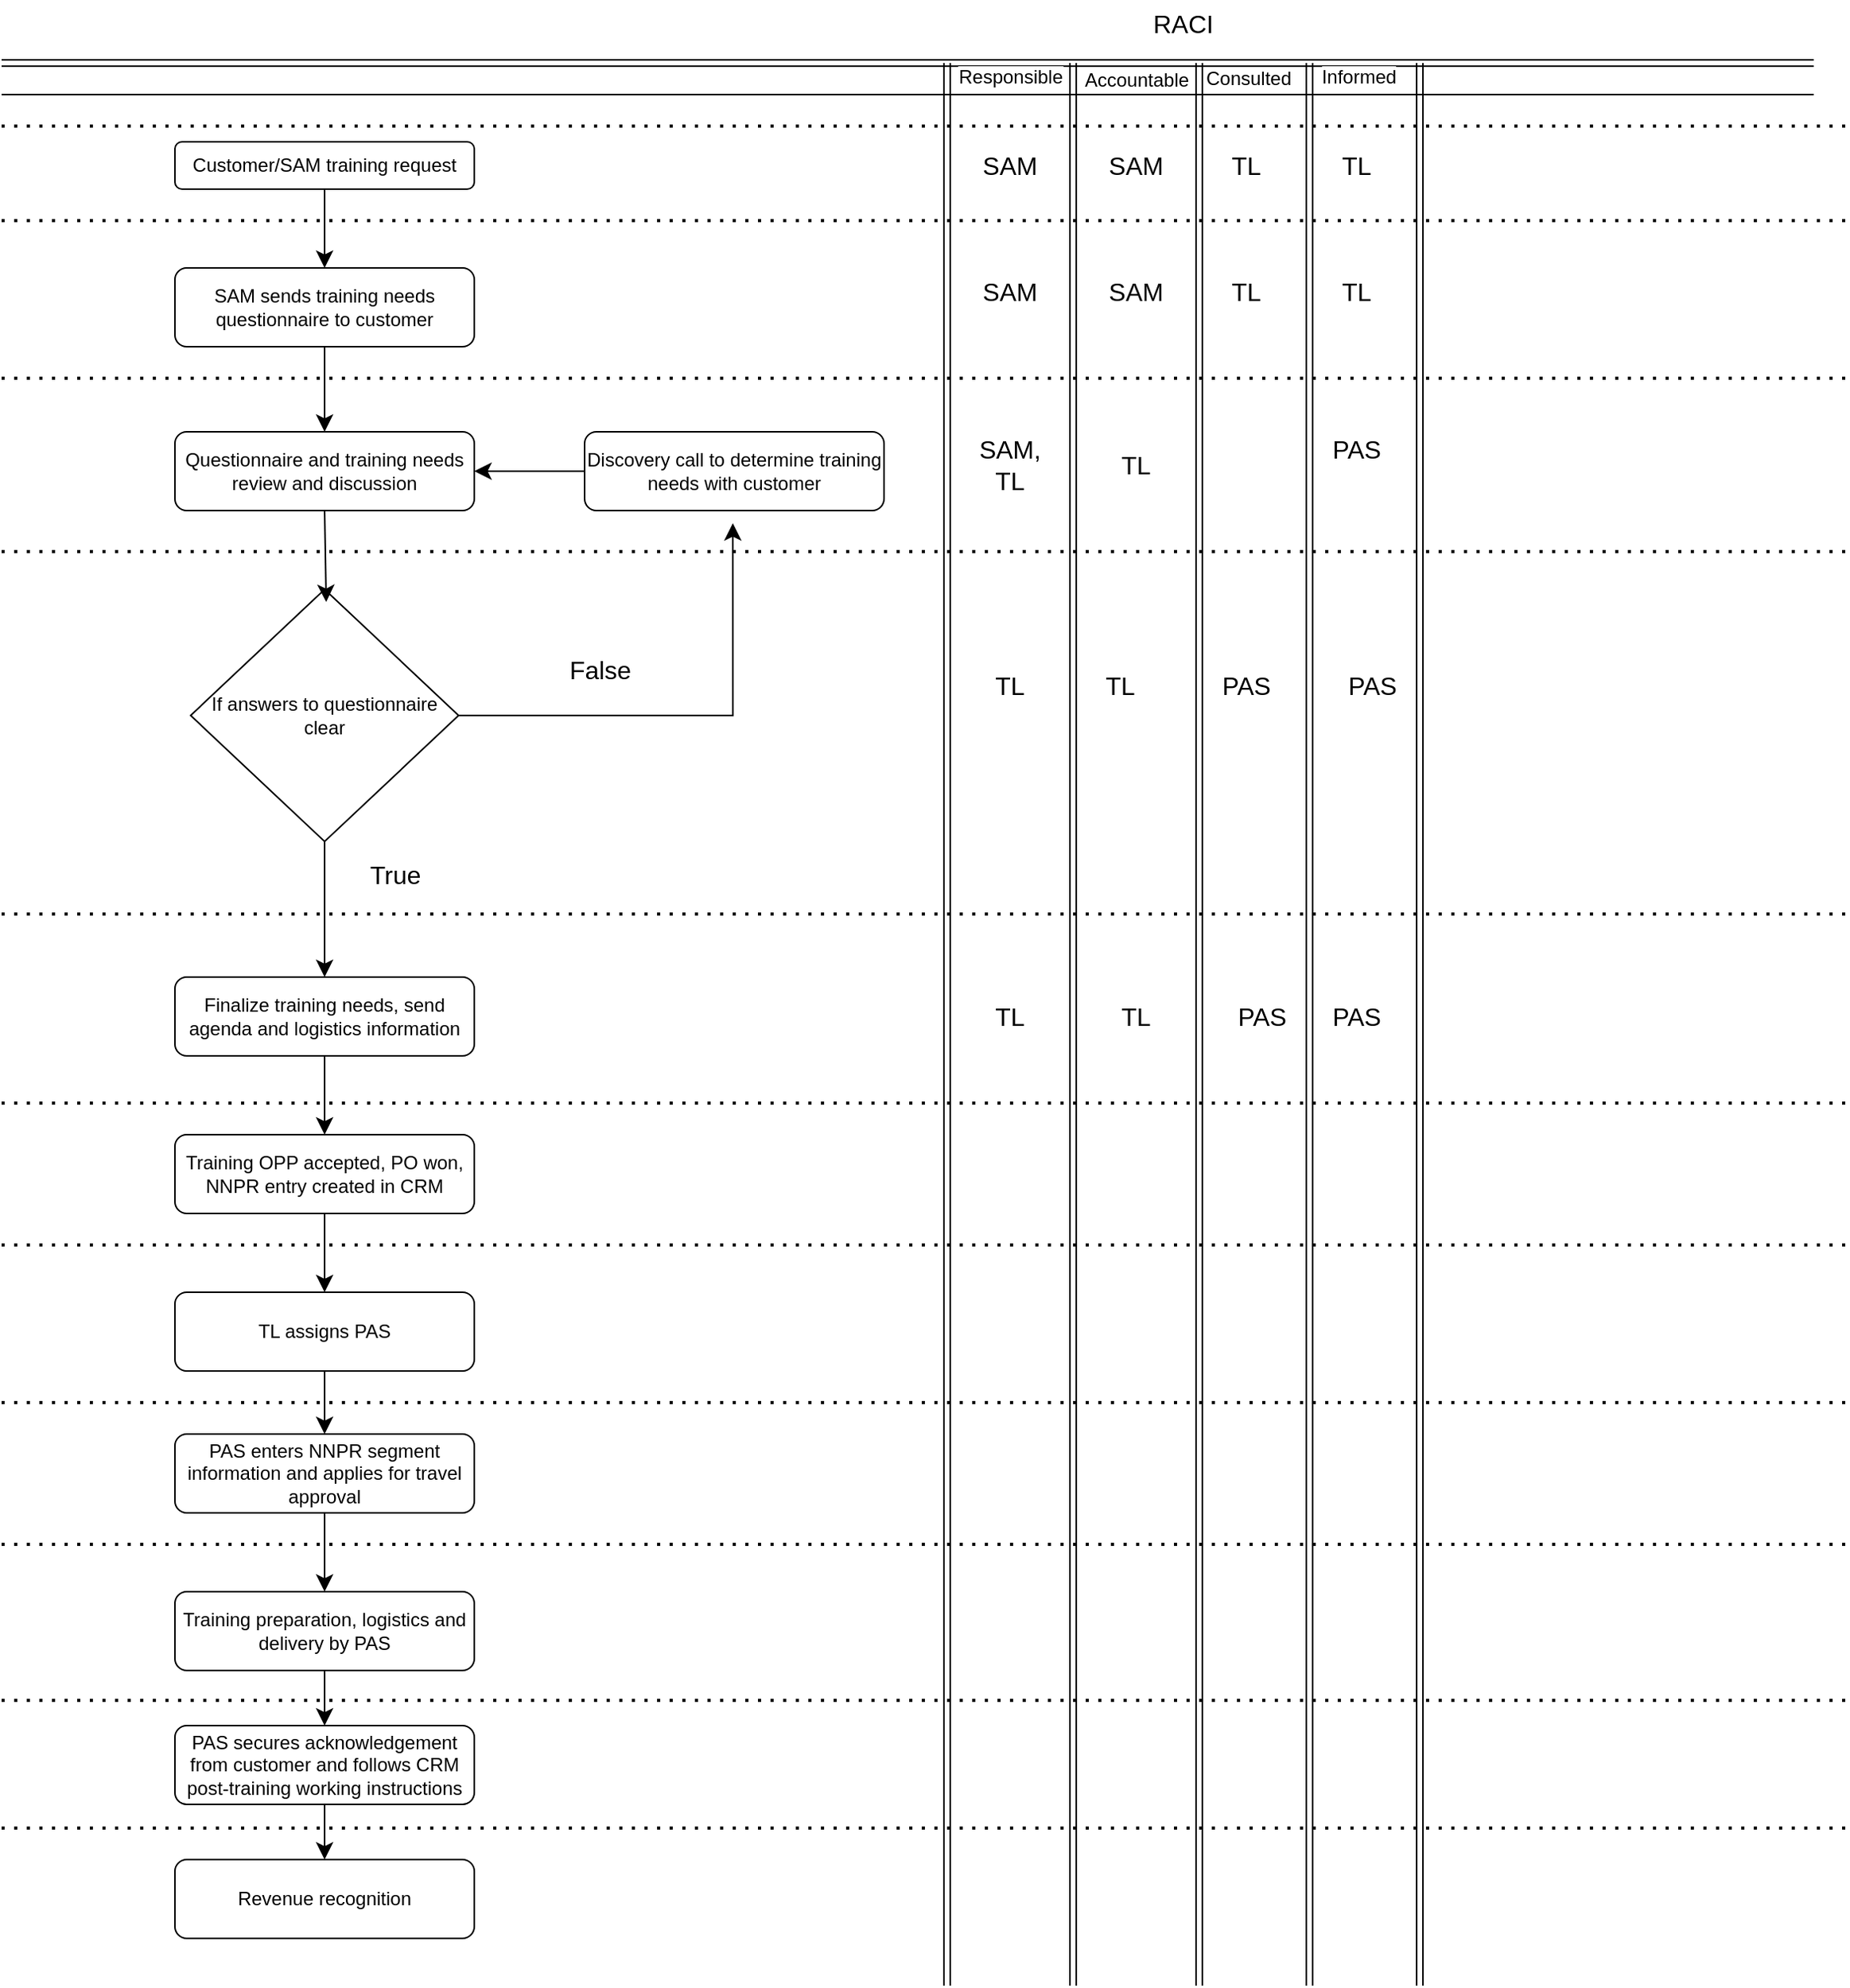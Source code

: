 <mxfile version="28.2.8">
  <diagram name="Page-1" id="Iok2QuRzbq-jj-xIFoYR">
    <mxGraphModel dx="2225" dy="803" grid="1" gridSize="10" guides="1" tooltips="1" connect="1" arrows="1" fold="1" page="1" pageScale="1" pageWidth="850" pageHeight="1100" math="0" shadow="0">
      <root>
        <mxCell id="0" />
        <mxCell id="1" parent="0" />
        <mxCell id="pzfVC9VM8FYr7gVDMRTt-37" value="" style="edgeStyle=none;curved=1;rounded=0;orthogonalLoop=1;jettySize=auto;html=1;fontSize=12;startSize=8;endSize=8;entryX=0.5;entryY=0;entryDx=0;entryDy=0;" edge="1" parent="1" source="0Sv_x03-M9tLxZnkzReq-1" target="pzfVC9VM8FYr7gVDMRTt-15">
          <mxGeometry relative="1" as="geometry" />
        </mxCell>
        <mxCell id="0Sv_x03-M9tLxZnkzReq-1" value="Customer/SAM training request" style="rounded=1;whiteSpace=wrap;html=1;" parent="1" vertex="1">
          <mxGeometry x="110" y="110" width="190" height="30" as="geometry" />
        </mxCell>
        <mxCell id="0Sv_x03-M9tLxZnkzReq-2" value="" style="endArrow=none;html=1;rounded=0;fontSize=12;startSize=8;endSize=8;curved=1;" parent="1" edge="1">
          <mxGeometry width="50" height="50" relative="1" as="geometry">
            <mxPoint y="80" as="sourcePoint" />
            <mxPoint x="1150" y="80" as="targetPoint" />
          </mxGeometry>
        </mxCell>
        <mxCell id="0Sv_x03-M9tLxZnkzReq-3" value="" style="shape=link;html=1;rounded=0;fontSize=12;startSize=8;endSize=8;curved=1;" parent="1" edge="1">
          <mxGeometry width="100" relative="1" as="geometry">
            <mxPoint y="60" as="sourcePoint" />
            <mxPoint x="1150" y="60" as="targetPoint" />
          </mxGeometry>
        </mxCell>
        <mxCell id="pzfVC9VM8FYr7gVDMRTt-6" value="Responsible" style="edgeLabel;html=1;align=center;verticalAlign=middle;resizable=0;points=[];fontSize=12;" vertex="1" connectable="0" parent="0Sv_x03-M9tLxZnkzReq-3">
          <mxGeometry x="0.555" y="-9" relative="1" as="geometry">
            <mxPoint x="-254" as="offset" />
          </mxGeometry>
        </mxCell>
        <mxCell id="pzfVC9VM8FYr7gVDMRTt-7" value="Accountable" style="edgeLabel;html=1;align=center;verticalAlign=middle;resizable=0;points=[];fontSize=12;" vertex="1" connectable="0" parent="0Sv_x03-M9tLxZnkzReq-3">
          <mxGeometry x="0.645" y="-11" relative="1" as="geometry">
            <mxPoint x="-226" as="offset" />
          </mxGeometry>
        </mxCell>
        <mxCell id="pzfVC9VM8FYr7gVDMRTt-9" value="Consulted" style="edgeLabel;html=1;align=center;verticalAlign=middle;resizable=0;points=[];fontSize=12;" vertex="1" connectable="0" parent="0Sv_x03-M9tLxZnkzReq-3">
          <mxGeometry x="0.737" y="-11" relative="1" as="geometry">
            <mxPoint x="-208" y="-1" as="offset" />
          </mxGeometry>
        </mxCell>
        <mxCell id="pzfVC9VM8FYr7gVDMRTt-12" value="Informed" style="edgeLabel;html=1;align=center;verticalAlign=middle;resizable=0;points=[];fontSize=12;" vertex="1" connectable="0" parent="0Sv_x03-M9tLxZnkzReq-3">
          <mxGeometry x="0.497" y="-9" relative="1" as="geometry">
            <mxPoint as="offset" />
          </mxGeometry>
        </mxCell>
        <mxCell id="pzfVC9VM8FYr7gVDMRTt-1" value="" style="shape=link;html=1;rounded=0;fontSize=12;startSize=8;endSize=8;curved=1;" edge="1" parent="1">
          <mxGeometry width="100" relative="1" as="geometry">
            <mxPoint x="600" y="60" as="sourcePoint" />
            <mxPoint x="600" y="1280" as="targetPoint" />
          </mxGeometry>
        </mxCell>
        <mxCell id="pzfVC9VM8FYr7gVDMRTt-2" value="" style="shape=link;html=1;rounded=0;fontSize=12;startSize=8;endSize=8;curved=1;" edge="1" parent="1">
          <mxGeometry width="100" relative="1" as="geometry">
            <mxPoint x="680" y="60" as="sourcePoint" />
            <mxPoint x="680" y="1280" as="targetPoint" />
          </mxGeometry>
        </mxCell>
        <mxCell id="pzfVC9VM8FYr7gVDMRTt-3" value="" style="shape=link;html=1;rounded=0;fontSize=12;startSize=8;endSize=8;curved=1;" edge="1" parent="1">
          <mxGeometry width="100" relative="1" as="geometry">
            <mxPoint x="760" y="60" as="sourcePoint" />
            <mxPoint x="760" y="1280" as="targetPoint" />
          </mxGeometry>
        </mxCell>
        <mxCell id="pzfVC9VM8FYr7gVDMRTt-4" value="" style="shape=link;html=1;rounded=0;fontSize=12;startSize=8;endSize=8;curved=1;" edge="1" parent="1">
          <mxGeometry width="100" relative="1" as="geometry">
            <mxPoint x="830" y="60" as="sourcePoint" />
            <mxPoint x="830" y="1280" as="targetPoint" />
          </mxGeometry>
        </mxCell>
        <mxCell id="pzfVC9VM8FYr7gVDMRTt-5" value="" style="shape=link;html=1;rounded=0;fontSize=12;startSize=8;endSize=8;curved=1;" edge="1" parent="1">
          <mxGeometry width="100" relative="1" as="geometry">
            <mxPoint x="900" y="60" as="sourcePoint" />
            <mxPoint x="900" y="1280" as="targetPoint" />
          </mxGeometry>
        </mxCell>
        <mxCell id="pzfVC9VM8FYr7gVDMRTt-13" value="RACI" style="text;html=1;whiteSpace=wrap;strokeColor=none;fillColor=none;align=center;verticalAlign=middle;rounded=0;fontSize=16;" vertex="1" parent="1">
          <mxGeometry x="720" y="20" width="60" height="30" as="geometry" />
        </mxCell>
        <mxCell id="pzfVC9VM8FYr7gVDMRTt-39" value="" style="edgeStyle=none;curved=1;rounded=0;orthogonalLoop=1;jettySize=auto;html=1;fontSize=12;startSize=8;endSize=8;entryX=0.5;entryY=0;entryDx=0;entryDy=0;" edge="1" parent="1" source="pzfVC9VM8FYr7gVDMRTt-15" target="pzfVC9VM8FYr7gVDMRTt-16">
          <mxGeometry relative="1" as="geometry" />
        </mxCell>
        <mxCell id="pzfVC9VM8FYr7gVDMRTt-15" value="SAM sends training needs questionnaire to customer" style="rounded=1;whiteSpace=wrap;html=1;" vertex="1" parent="1">
          <mxGeometry x="110" y="190" width="190" height="50" as="geometry" />
        </mxCell>
        <mxCell id="pzfVC9VM8FYr7gVDMRTt-16" value="Questionnaire and training needs review and discussion" style="rounded=1;whiteSpace=wrap;html=1;" vertex="1" parent="1">
          <mxGeometry x="110" y="294" width="190" height="50" as="geometry" />
        </mxCell>
        <mxCell id="pzfVC9VM8FYr7gVDMRTt-47" value="" style="edgeStyle=none;curved=1;rounded=0;orthogonalLoop=1;jettySize=auto;html=1;fontSize=12;startSize=8;endSize=8;" edge="1" parent="1" source="pzfVC9VM8FYr7gVDMRTt-17" target="pzfVC9VM8FYr7gVDMRTt-26">
          <mxGeometry relative="1" as="geometry" />
        </mxCell>
        <mxCell id="pzfVC9VM8FYr7gVDMRTt-17" value="If answers to questionnaire clear" style="rhombus;whiteSpace=wrap;html=1;" vertex="1" parent="1">
          <mxGeometry x="120" y="394" width="170" height="160" as="geometry" />
        </mxCell>
        <mxCell id="pzfVC9VM8FYr7gVDMRTt-41" value="" style="edgeStyle=none;curved=1;rounded=0;orthogonalLoop=1;jettySize=auto;html=1;fontSize=12;startSize=8;endSize=8;" edge="1" parent="1" source="pzfVC9VM8FYr7gVDMRTt-19" target="pzfVC9VM8FYr7gVDMRTt-16">
          <mxGeometry relative="1" as="geometry" />
        </mxCell>
        <mxCell id="pzfVC9VM8FYr7gVDMRTt-19" value="Discovery call to determine training needs with customer" style="rounded=1;whiteSpace=wrap;html=1;" vertex="1" parent="1">
          <mxGeometry x="370" y="294" width="190" height="50" as="geometry" />
        </mxCell>
        <mxCell id="pzfVC9VM8FYr7gVDMRTt-24" value="" style="edgeStyle=segmentEdgeStyle;endArrow=classic;html=1;curved=0;rounded=0;endSize=8;startSize=8;fontSize=12;exitX=1;exitY=0.5;exitDx=0;exitDy=0;entryX=0.495;entryY=1.16;entryDx=0;entryDy=0;entryPerimeter=0;" edge="1" parent="1" source="pzfVC9VM8FYr7gVDMRTt-17" target="pzfVC9VM8FYr7gVDMRTt-19">
          <mxGeometry width="50" height="50" relative="1" as="geometry">
            <mxPoint x="270" y="310" as="sourcePoint" />
            <mxPoint x="320" y="260" as="targetPoint" />
          </mxGeometry>
        </mxCell>
        <mxCell id="pzfVC9VM8FYr7gVDMRTt-25" value="False" style="text;html=1;whiteSpace=wrap;strokeColor=none;fillColor=none;align=center;verticalAlign=middle;rounded=0;fontSize=16;" vertex="1" parent="1">
          <mxGeometry x="350" y="430" width="60" height="30" as="geometry" />
        </mxCell>
        <mxCell id="pzfVC9VM8FYr7gVDMRTt-49" value="" style="edgeStyle=none;curved=1;rounded=0;orthogonalLoop=1;jettySize=auto;html=1;fontSize=12;startSize=8;endSize=8;entryX=0.5;entryY=0;entryDx=0;entryDy=0;" edge="1" parent="1" source="pzfVC9VM8FYr7gVDMRTt-26" target="pzfVC9VM8FYr7gVDMRTt-27">
          <mxGeometry relative="1" as="geometry" />
        </mxCell>
        <mxCell id="pzfVC9VM8FYr7gVDMRTt-26" value="Finalize training needs, send agenda and logistics information" style="rounded=1;whiteSpace=wrap;html=1;" vertex="1" parent="1">
          <mxGeometry x="110" y="640" width="190" height="50" as="geometry" />
        </mxCell>
        <mxCell id="pzfVC9VM8FYr7gVDMRTt-51" value="" style="edgeStyle=none;curved=1;rounded=0;orthogonalLoop=1;jettySize=auto;html=1;fontSize=12;startSize=8;endSize=8;entryX=0.5;entryY=0;entryDx=0;entryDy=0;" edge="1" parent="1" source="pzfVC9VM8FYr7gVDMRTt-27" target="pzfVC9VM8FYr7gVDMRTt-28">
          <mxGeometry relative="1" as="geometry" />
        </mxCell>
        <mxCell id="pzfVC9VM8FYr7gVDMRTt-27" value="Training OPP accepted, PO won, NNPR entry created in CRM" style="rounded=1;whiteSpace=wrap;html=1;" vertex="1" parent="1">
          <mxGeometry x="110" y="740" width="190" height="50" as="geometry" />
        </mxCell>
        <mxCell id="pzfVC9VM8FYr7gVDMRTt-53" value="" style="edgeStyle=none;curved=1;rounded=0;orthogonalLoop=1;jettySize=auto;html=1;fontSize=12;startSize=8;endSize=8;" edge="1" parent="1" source="pzfVC9VM8FYr7gVDMRTt-28" target="pzfVC9VM8FYr7gVDMRTt-33">
          <mxGeometry relative="1" as="geometry" />
        </mxCell>
        <mxCell id="pzfVC9VM8FYr7gVDMRTt-28" value="TL assigns PAS" style="rounded=1;whiteSpace=wrap;html=1;" vertex="1" parent="1">
          <mxGeometry x="110" y="840" width="190" height="50" as="geometry" />
        </mxCell>
        <mxCell id="pzfVC9VM8FYr7gVDMRTt-56" value="" style="edgeStyle=none;curved=1;rounded=0;orthogonalLoop=1;jettySize=auto;html=1;fontSize=12;startSize=8;endSize=8;entryX=0.5;entryY=0;entryDx=0;entryDy=0;" edge="1" parent="1" source="pzfVC9VM8FYr7gVDMRTt-29" target="pzfVC9VM8FYr7gVDMRTt-31">
          <mxGeometry relative="1" as="geometry" />
        </mxCell>
        <mxCell id="pzfVC9VM8FYr7gVDMRTt-29" value="Training preparation, logistics and delivery by PAS" style="rounded=1;whiteSpace=wrap;html=1;" vertex="1" parent="1">
          <mxGeometry x="110" y="1030" width="190" height="50" as="geometry" />
        </mxCell>
        <mxCell id="pzfVC9VM8FYr7gVDMRTt-57" value="" style="edgeStyle=none;curved=1;rounded=0;orthogonalLoop=1;jettySize=auto;html=1;fontSize=12;startSize=8;endSize=8;" edge="1" parent="1" source="pzfVC9VM8FYr7gVDMRTt-31" target="pzfVC9VM8FYr7gVDMRTt-32">
          <mxGeometry relative="1" as="geometry" />
        </mxCell>
        <mxCell id="pzfVC9VM8FYr7gVDMRTt-31" value="PAS secures acknowledgement from customer and follows CRM post-training working instructions" style="rounded=1;whiteSpace=wrap;html=1;" vertex="1" parent="1">
          <mxGeometry x="110" y="1115" width="190" height="50" as="geometry" />
        </mxCell>
        <mxCell id="pzfVC9VM8FYr7gVDMRTt-32" value="Revenue recognition" style="rounded=1;whiteSpace=wrap;html=1;" vertex="1" parent="1">
          <mxGeometry x="110" y="1200" width="190" height="50" as="geometry" />
        </mxCell>
        <mxCell id="pzfVC9VM8FYr7gVDMRTt-54" value="" style="edgeStyle=none;curved=1;rounded=0;orthogonalLoop=1;jettySize=auto;html=1;fontSize=12;startSize=8;endSize=8;entryX=0.5;entryY=0;entryDx=0;entryDy=0;" edge="1" parent="1" source="pzfVC9VM8FYr7gVDMRTt-33" target="pzfVC9VM8FYr7gVDMRTt-29">
          <mxGeometry relative="1" as="geometry">
            <mxPoint x="200" y="1020" as="targetPoint" />
          </mxGeometry>
        </mxCell>
        <mxCell id="pzfVC9VM8FYr7gVDMRTt-33" value="PAS enters NNPR segment information and applies for travel approval" style="rounded=1;whiteSpace=wrap;html=1;" vertex="1" parent="1">
          <mxGeometry x="110" y="930" width="190" height="50" as="geometry" />
        </mxCell>
        <mxCell id="pzfVC9VM8FYr7gVDMRTt-35" value="" style="endArrow=none;dashed=1;html=1;dashPattern=1 3;strokeWidth=2;rounded=0;fontSize=12;startSize=8;endSize=8;curved=1;" edge="1" parent="1">
          <mxGeometry width="50" height="50" relative="1" as="geometry">
            <mxPoint y="160" as="sourcePoint" />
            <mxPoint x="1170" y="160" as="targetPoint" />
          </mxGeometry>
        </mxCell>
        <mxCell id="pzfVC9VM8FYr7gVDMRTt-38" value="" style="endArrow=none;dashed=1;html=1;dashPattern=1 3;strokeWidth=2;rounded=0;fontSize=12;startSize=8;endSize=8;curved=1;" edge="1" parent="1">
          <mxGeometry width="50" height="50" relative="1" as="geometry">
            <mxPoint y="100" as="sourcePoint" />
            <mxPoint x="1170" y="100" as="targetPoint" />
          </mxGeometry>
        </mxCell>
        <mxCell id="pzfVC9VM8FYr7gVDMRTt-42" style="edgeStyle=none;curved=1;rounded=0;orthogonalLoop=1;jettySize=auto;html=1;exitX=0.5;exitY=1;exitDx=0;exitDy=0;entryX=0.506;entryY=0.05;entryDx=0;entryDy=0;entryPerimeter=0;fontSize=12;startSize=8;endSize=8;" edge="1" parent="1" source="pzfVC9VM8FYr7gVDMRTt-16" target="pzfVC9VM8FYr7gVDMRTt-17">
          <mxGeometry relative="1" as="geometry" />
        </mxCell>
        <mxCell id="pzfVC9VM8FYr7gVDMRTt-44" value="" style="endArrow=none;dashed=1;html=1;dashPattern=1 3;strokeWidth=2;rounded=0;fontSize=12;startSize=8;endSize=8;curved=1;" edge="1" parent="1">
          <mxGeometry width="50" height="50" relative="1" as="geometry">
            <mxPoint y="260" as="sourcePoint" />
            <mxPoint x="1170" y="260" as="targetPoint" />
          </mxGeometry>
        </mxCell>
        <mxCell id="pzfVC9VM8FYr7gVDMRTt-45" value="" style="endArrow=none;dashed=1;html=1;dashPattern=1 3;strokeWidth=2;rounded=0;fontSize=12;startSize=8;endSize=8;curved=1;" edge="1" parent="1">
          <mxGeometry width="50" height="50" relative="1" as="geometry">
            <mxPoint y="370" as="sourcePoint" />
            <mxPoint x="1170" y="370" as="targetPoint" />
          </mxGeometry>
        </mxCell>
        <mxCell id="pzfVC9VM8FYr7gVDMRTt-46" value="" style="endArrow=none;dashed=1;html=1;dashPattern=1 3;strokeWidth=2;rounded=0;fontSize=12;startSize=8;endSize=8;curved=1;" edge="1" parent="1">
          <mxGeometry width="50" height="50" relative="1" as="geometry">
            <mxPoint y="600" as="sourcePoint" />
            <mxPoint x="1170" y="600" as="targetPoint" />
          </mxGeometry>
        </mxCell>
        <mxCell id="pzfVC9VM8FYr7gVDMRTt-48" value="True" style="text;html=1;whiteSpace=wrap;strokeColor=none;fillColor=none;align=center;verticalAlign=middle;rounded=0;fontSize=16;" vertex="1" parent="1">
          <mxGeometry x="220" y="560" width="60" height="30" as="geometry" />
        </mxCell>
        <mxCell id="pzfVC9VM8FYr7gVDMRTt-50" value="" style="endArrow=none;dashed=1;html=1;dashPattern=1 3;strokeWidth=2;rounded=0;fontSize=12;startSize=8;endSize=8;curved=1;" edge="1" parent="1">
          <mxGeometry width="50" height="50" relative="1" as="geometry">
            <mxPoint y="720" as="sourcePoint" />
            <mxPoint x="1170" y="720" as="targetPoint" />
          </mxGeometry>
        </mxCell>
        <mxCell id="pzfVC9VM8FYr7gVDMRTt-52" value="" style="endArrow=none;dashed=1;html=1;dashPattern=1 3;strokeWidth=2;rounded=0;fontSize=12;startSize=8;endSize=8;curved=1;" edge="1" parent="1">
          <mxGeometry width="50" height="50" relative="1" as="geometry">
            <mxPoint y="810" as="sourcePoint" />
            <mxPoint x="1170" y="810" as="targetPoint" />
          </mxGeometry>
        </mxCell>
        <mxCell id="pzfVC9VM8FYr7gVDMRTt-58" value="" style="endArrow=none;dashed=1;html=1;dashPattern=1 3;strokeWidth=2;rounded=0;fontSize=12;startSize=8;endSize=8;curved=1;" edge="1" parent="1">
          <mxGeometry width="50" height="50" relative="1" as="geometry">
            <mxPoint y="910" as="sourcePoint" />
            <mxPoint x="1170" y="910" as="targetPoint" />
          </mxGeometry>
        </mxCell>
        <mxCell id="pzfVC9VM8FYr7gVDMRTt-59" value="" style="endArrow=none;dashed=1;html=1;dashPattern=1 3;strokeWidth=2;rounded=0;fontSize=12;startSize=8;endSize=8;curved=1;" edge="1" parent="1">
          <mxGeometry width="50" height="50" relative="1" as="geometry">
            <mxPoint y="1000" as="sourcePoint" />
            <mxPoint x="1170" y="1000" as="targetPoint" />
          </mxGeometry>
        </mxCell>
        <mxCell id="pzfVC9VM8FYr7gVDMRTt-60" value="" style="endArrow=none;dashed=1;html=1;dashPattern=1 3;strokeWidth=2;rounded=0;fontSize=12;startSize=8;endSize=8;curved=1;" edge="1" parent="1">
          <mxGeometry width="50" height="50" relative="1" as="geometry">
            <mxPoint y="1099" as="sourcePoint" />
            <mxPoint x="1170" y="1099" as="targetPoint" />
          </mxGeometry>
        </mxCell>
        <mxCell id="pzfVC9VM8FYr7gVDMRTt-61" value="" style="endArrow=none;dashed=1;html=1;dashPattern=1 3;strokeWidth=2;rounded=0;fontSize=12;startSize=8;endSize=8;curved=1;" edge="1" parent="1">
          <mxGeometry width="50" height="50" relative="1" as="geometry">
            <mxPoint y="1180" as="sourcePoint" />
            <mxPoint x="1170" y="1180" as="targetPoint" />
          </mxGeometry>
        </mxCell>
        <mxCell id="pzfVC9VM8FYr7gVDMRTt-62" value="SAM" style="text;html=1;whiteSpace=wrap;strokeColor=none;fillColor=none;align=center;verticalAlign=middle;rounded=0;fontSize=16;" vertex="1" parent="1">
          <mxGeometry x="610" y="110" width="60" height="30" as="geometry" />
        </mxCell>
        <mxCell id="pzfVC9VM8FYr7gVDMRTt-63" value="TL" style="text;html=1;whiteSpace=wrap;strokeColor=none;fillColor=none;align=center;verticalAlign=middle;rounded=0;fontSize=16;" vertex="1" parent="1">
          <mxGeometry x="760" y="110" width="60" height="30" as="geometry" />
        </mxCell>
        <mxCell id="pzfVC9VM8FYr7gVDMRTt-65" value="TL" style="text;html=1;whiteSpace=wrap;strokeColor=none;fillColor=none;align=center;verticalAlign=middle;rounded=0;fontSize=16;" vertex="1" parent="1">
          <mxGeometry x="830" y="110" width="60" height="30" as="geometry" />
        </mxCell>
        <mxCell id="pzfVC9VM8FYr7gVDMRTt-66" value="SAM" style="text;html=1;whiteSpace=wrap;strokeColor=none;fillColor=none;align=center;verticalAlign=middle;rounded=0;fontSize=16;" vertex="1" parent="1">
          <mxGeometry x="690" y="110" width="60" height="30" as="geometry" />
        </mxCell>
        <mxCell id="pzfVC9VM8FYr7gVDMRTt-67" value="SAM" style="text;html=1;whiteSpace=wrap;strokeColor=none;fillColor=none;align=center;verticalAlign=middle;rounded=0;fontSize=16;" vertex="1" parent="1">
          <mxGeometry x="610" y="190" width="60" height="30" as="geometry" />
        </mxCell>
        <mxCell id="pzfVC9VM8FYr7gVDMRTt-68" value="SAM" style="text;html=1;whiteSpace=wrap;strokeColor=none;fillColor=none;align=center;verticalAlign=middle;rounded=0;fontSize=16;" vertex="1" parent="1">
          <mxGeometry x="690" y="190" width="60" height="30" as="geometry" />
        </mxCell>
        <mxCell id="pzfVC9VM8FYr7gVDMRTt-69" value="TL" style="text;html=1;whiteSpace=wrap;strokeColor=none;fillColor=none;align=center;verticalAlign=middle;rounded=0;fontSize=16;" vertex="1" parent="1">
          <mxGeometry x="760" y="190" width="60" height="30" as="geometry" />
        </mxCell>
        <mxCell id="pzfVC9VM8FYr7gVDMRTt-70" value="TL" style="text;html=1;whiteSpace=wrap;strokeColor=none;fillColor=none;align=center;verticalAlign=middle;rounded=0;fontSize=16;" vertex="1" parent="1">
          <mxGeometry x="830" y="190" width="60" height="30" as="geometry" />
        </mxCell>
        <mxCell id="pzfVC9VM8FYr7gVDMRTt-71" value="SAM, TL" style="text;html=1;whiteSpace=wrap;strokeColor=none;fillColor=none;align=center;verticalAlign=middle;rounded=0;fontSize=16;" vertex="1" parent="1">
          <mxGeometry x="610" y="300" width="60" height="30" as="geometry" />
        </mxCell>
        <mxCell id="pzfVC9VM8FYr7gVDMRTt-72" value="TL" style="text;html=1;whiteSpace=wrap;strokeColor=none;fillColor=none;align=center;verticalAlign=middle;rounded=0;fontSize=16;" vertex="1" parent="1">
          <mxGeometry x="690" y="300" width="60" height="30" as="geometry" />
        </mxCell>
        <mxCell id="pzfVC9VM8FYr7gVDMRTt-73" value="PAS" style="text;html=1;whiteSpace=wrap;strokeColor=none;fillColor=none;align=center;verticalAlign=middle;rounded=0;fontSize=16;" vertex="1" parent="1">
          <mxGeometry x="830" y="290" width="60" height="30" as="geometry" />
        </mxCell>
        <mxCell id="pzfVC9VM8FYr7gVDMRTt-74" value="TL" style="text;html=1;whiteSpace=wrap;strokeColor=none;fillColor=none;align=center;verticalAlign=middle;rounded=0;fontSize=16;" vertex="1" parent="1">
          <mxGeometry x="610" y="440" width="60" height="30" as="geometry" />
        </mxCell>
        <mxCell id="pzfVC9VM8FYr7gVDMRTt-75" value="TL" style="text;html=1;whiteSpace=wrap;strokeColor=none;fillColor=none;align=center;verticalAlign=middle;rounded=0;fontSize=16;" vertex="1" parent="1">
          <mxGeometry x="680" y="440" width="60" height="30" as="geometry" />
        </mxCell>
        <mxCell id="pzfVC9VM8FYr7gVDMRTt-76" value="&lt;div&gt;PAS&lt;/div&gt;" style="text;html=1;whiteSpace=wrap;strokeColor=none;fillColor=none;align=center;verticalAlign=middle;rounded=0;fontSize=16;" vertex="1" parent="1">
          <mxGeometry x="760" y="440" width="60" height="30" as="geometry" />
        </mxCell>
        <mxCell id="pzfVC9VM8FYr7gVDMRTt-77" value="PAS" style="text;html=1;whiteSpace=wrap;strokeColor=none;fillColor=none;align=center;verticalAlign=middle;rounded=0;fontSize=16;" vertex="1" parent="1">
          <mxGeometry x="840" y="440" width="60" height="30" as="geometry" />
        </mxCell>
        <mxCell id="pzfVC9VM8FYr7gVDMRTt-78" value="TL" style="text;html=1;whiteSpace=wrap;strokeColor=none;fillColor=none;align=center;verticalAlign=middle;rounded=0;fontSize=16;" vertex="1" parent="1">
          <mxGeometry x="610" y="650" width="60" height="30" as="geometry" />
        </mxCell>
        <mxCell id="pzfVC9VM8FYr7gVDMRTt-79" value="TL" style="text;html=1;whiteSpace=wrap;strokeColor=none;fillColor=none;align=center;verticalAlign=middle;rounded=0;fontSize=16;" vertex="1" parent="1">
          <mxGeometry x="690" y="650" width="60" height="30" as="geometry" />
        </mxCell>
        <mxCell id="pzfVC9VM8FYr7gVDMRTt-80" value="PAS" style="text;html=1;whiteSpace=wrap;strokeColor=none;fillColor=none;align=center;verticalAlign=middle;rounded=0;fontSize=16;" vertex="1" parent="1">
          <mxGeometry x="770" y="650" width="60" height="30" as="geometry" />
        </mxCell>
        <mxCell id="pzfVC9VM8FYr7gVDMRTt-81" value="PAS" style="text;html=1;whiteSpace=wrap;strokeColor=none;fillColor=none;align=center;verticalAlign=middle;rounded=0;fontSize=16;" vertex="1" parent="1">
          <mxGeometry x="830" y="650" width="60" height="30" as="geometry" />
        </mxCell>
      </root>
    </mxGraphModel>
  </diagram>
</mxfile>
